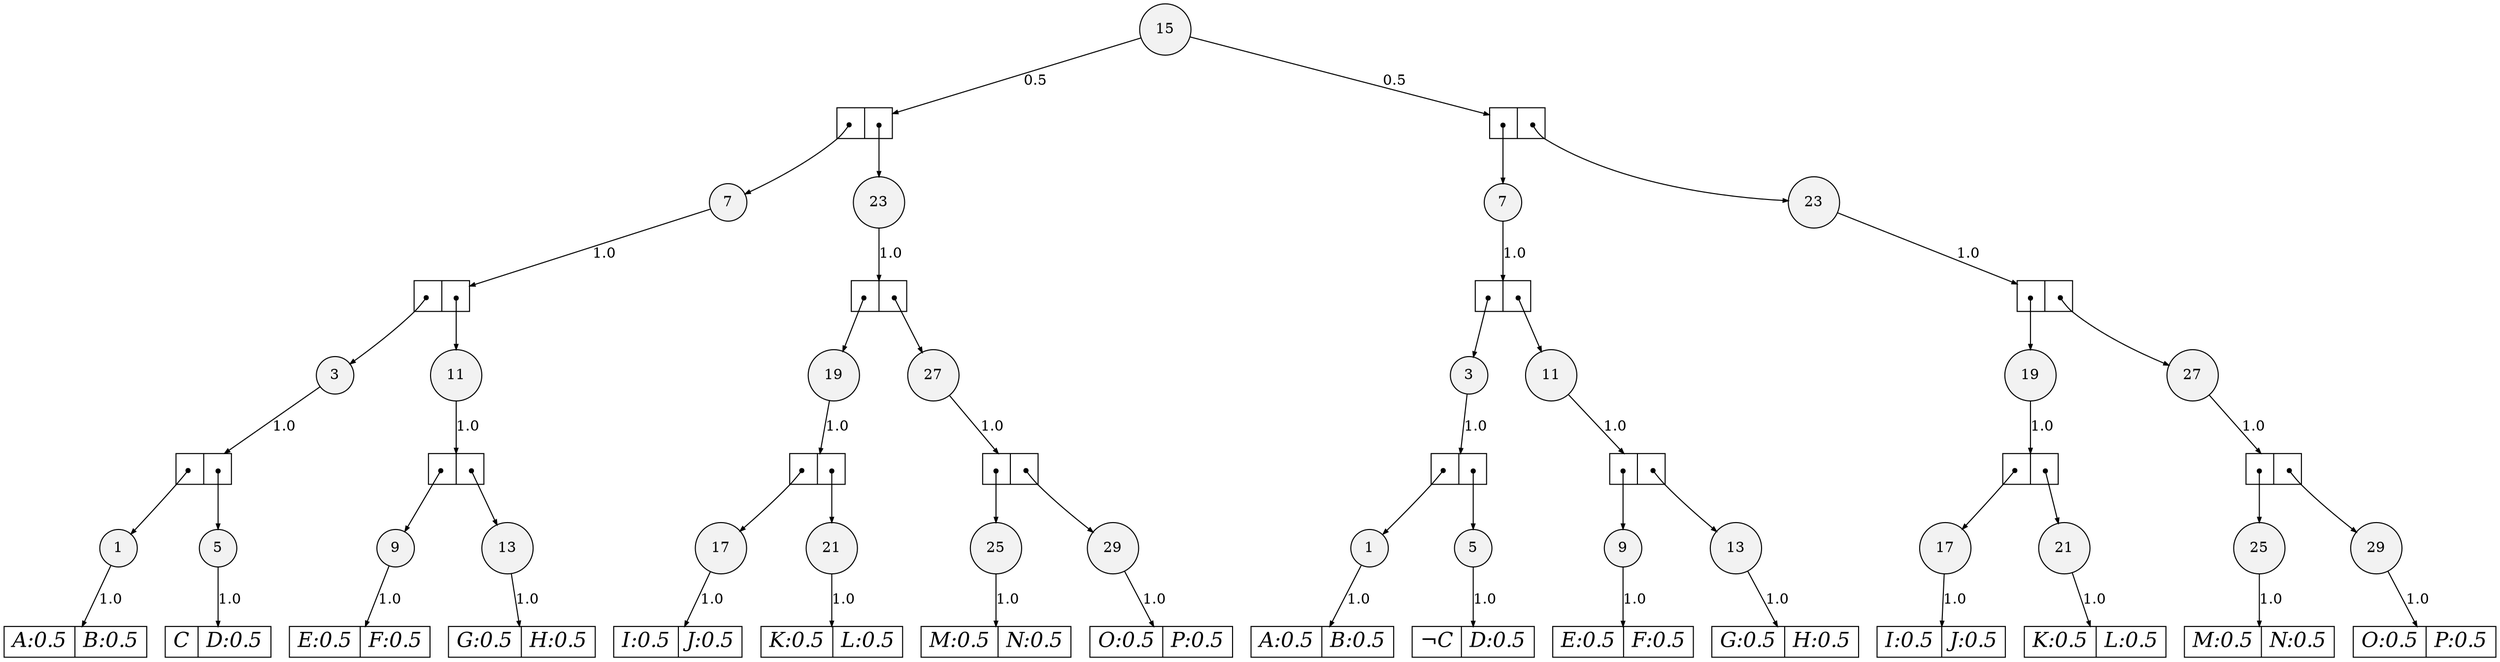 digraph sdd {

overlap=false

      n97 [label= "29",style=filled,fillcolor=gray95,shape=circle,height=.25,width=.25];
n97e0
    [label= "<L>O:0.5|<R>P:0.5",
    shape=record,
    fontsize=20,
    fontname="Times-Italic",
    fillcolor=white,
    style=filled,
    fixedsize=false,
    height=.30];

                                       n97->n97e0 [arrowsize=.50, label="1.0"];

n99 [label= "25",style=filled,fillcolor=gray95,shape=circle,height=.25,width=.25];
n99e0
    [label= "<L>M:0.5|<R>N:0.5",
    shape=record,
    fontsize=20,
    fontname="Times-Italic",
    fillcolor=white,
    style=filled,
    fixedsize=false,
    height=.30];

                                       n99->n99e0 [arrowsize=.50, label="1.0"];

n101 [label= "21",style=filled,fillcolor=gray95,shape=circle,height=.25,width=.25];
n101e0
    [label= "<L>K:0.5|<R>L:0.5",
    shape=record,
    fontsize=20,
    fontname="Times-Italic",
    fillcolor=white,
    style=filled,
    fixedsize=false,
    height=.30];

                                       n101->n101e0 [arrowsize=.50, label="1.0"];

n103 [label= "17",style=filled,fillcolor=gray95,shape=circle,height=.25,width=.25];
n103e0
    [label= "<L>I:0.5|<R>J:0.5",
    shape=record,
    fontsize=20,
    fontname="Times-Italic",
    fillcolor=white,
    style=filled,
    fixedsize=false,
    height=.30];

                                       n103->n103e0 [arrowsize=.50, label="1.0"];

n105 [label= "13",style=filled,fillcolor=gray95,shape=circle,height=.25,width=.25];
n105e0
    [label= "<L>G:0.5|<R>H:0.5",
    shape=record,
    fontsize=20,
    fontname="Times-Italic",
    fillcolor=white,
    style=filled,
    fixedsize=false,
    height=.30];

                                       n105->n105e0 [arrowsize=.50, label="1.0"];

n107 [label= "9",style=filled,fillcolor=gray95,shape=circle,height=.25,width=.25];
n107e0
    [label= "<L>E:0.5|<R>F:0.5",
    shape=record,
    fontsize=20,
    fontname="Times-Italic",
    fillcolor=white,
    style=filled,
    fixedsize=false,
    height=.30];

                                       n107->n107e0 [arrowsize=.50, label="1.0"];

n109 [label= "5",style=filled,fillcolor=gray95,shape=circle,height=.25,width=.25];
n109e0
    [label= "<L>&not;C|<R>D:0.5",
    shape=record,
    fontsize=20,
    fontname="Times-Italic",
    fillcolor=white,
    style=filled,
    fixedsize=false,
    height=.30];

                                       n109->n109e0 [arrowsize=.50, label="1.0"];

n111 [label= "1",style=filled,fillcolor=gray95,shape=circle,height=.25,width=.25];
n111e0
    [label= "<L>A:0.5|<R>B:0.5",
    shape=record,
    fontsize=20,
    fontname="Times-Italic",
    fillcolor=white,
    style=filled,
    fixedsize=false,
    height=.30];

                                       n111->n111e0 [arrowsize=.50, label="1.0"];

n96 [label= "29",style=filled,fillcolor=gray95,shape=circle,height=.25,width=.25];
n96e0
    [label= "<L>O:0.5|<R>P:0.5",
    shape=record,
    fontsize=20,
    fontname="Times-Italic",
    fillcolor=white,
    style=filled,
    fixedsize=false,
    height=.30];

                                       n96->n96e0 [arrowsize=.50, label="1.0"];

n98 [label= "25",style=filled,fillcolor=gray95,shape=circle,height=.25,width=.25];
n98e0
    [label= "<L>M:0.5|<R>N:0.5",
    shape=record,
    fontsize=20,
    fontname="Times-Italic",
    fillcolor=white,
    style=filled,
    fixedsize=false,
    height=.30];

                                       n98->n98e0 [arrowsize=.50, label="1.0"];

n100 [label= "21",style=filled,fillcolor=gray95,shape=circle,height=.25,width=.25];
n100e0
    [label= "<L>K:0.5|<R>L:0.5",
    shape=record,
    fontsize=20,
    fontname="Times-Italic",
    fillcolor=white,
    style=filled,
    fixedsize=false,
    height=.30];

                                       n100->n100e0 [arrowsize=.50, label="1.0"];

n102 [label= "17",style=filled,fillcolor=gray95,shape=circle,height=.25,width=.25];
n102e0
    [label= "<L>I:0.5|<R>J:0.5",
    shape=record,
    fontsize=20,
    fontname="Times-Italic",
    fillcolor=white,
    style=filled,
    fixedsize=false,
    height=.30];

                                       n102->n102e0 [arrowsize=.50, label="1.0"];

n104 [label= "13",style=filled,fillcolor=gray95,shape=circle,height=.25,width=.25];
n104e0
    [label= "<L>G:0.5|<R>H:0.5",
    shape=record,
    fontsize=20,
    fontname="Times-Italic",
    fillcolor=white,
    style=filled,
    fixedsize=false,
    height=.30];

                                       n104->n104e0 [arrowsize=.50, label="1.0"];

n106 [label= "9",style=filled,fillcolor=gray95,shape=circle,height=.25,width=.25];
n106e0
    [label= "<L>E:0.5|<R>F:0.5",
    shape=record,
    fontsize=20,
    fontname="Times-Italic",
    fillcolor=white,
    style=filled,
    fixedsize=false,
    height=.30];

                                       n106->n106e0 [arrowsize=.50, label="1.0"];

n108 [label= "5",style=filled,fillcolor=gray95,shape=circle,height=.25,width=.25];
n108e0
    [label= "<L>C|<R>D:0.5",
    shape=record,
    fontsize=20,
    fontname="Times-Italic",
    fillcolor=white,
    style=filled,
    fixedsize=false,
    height=.30];

                                       n108->n108e0 [arrowsize=.50, label="1.0"];

n110 [label= "1",style=filled,fillcolor=gray95,shape=circle,height=.25,width=.25];
n110e0
    [label= "<L>A:0.5|<R>B:0.5",
    shape=record,
    fontsize=20,
    fontname="Times-Italic",
    fillcolor=white,
    style=filled,
    fixedsize=false,
    height=.30];

                                       n110->n110e0 [arrowsize=.50, label="1.0"];

n113 [label= "27",style=filled,fillcolor=gray95,shape=circle,height=.25,width=.25];
n113e0
    [label= "<L>|<R>",
    shape=record,
    fontsize=20,
    fontname="Times-Italic",
    fillcolor=white,
    style=filled,
    fixedsize=false,
    height=.30];

                                       n113->n113e0 [arrowsize=.50, label="1.0"];
n113e0:L:c->n99 [arrowsize=.50,tailclip=false,arrowtail=dot,dir=both];
n113e0:R:c->n97 [arrowsize=.50,tailclip=false,arrowtail=dot,dir=both];

n115 [label= "19",style=filled,fillcolor=gray95,shape=circle,height=.25,width=.25];
n115e0
    [label= "<L>|<R>",
    shape=record,
    fontsize=20,
    fontname="Times-Italic",
    fillcolor=white,
    style=filled,
    fixedsize=false,
    height=.30];

                                       n115->n115e0 [arrowsize=.50, label="1.0"];
n115e0:L:c->n103 [arrowsize=.50,tailclip=false,arrowtail=dot,dir=both];
n115e0:R:c->n101 [arrowsize=.50,tailclip=false,arrowtail=dot,dir=both];

n117 [label= "11",style=filled,fillcolor=gray95,shape=circle,height=.25,width=.25];
n117e0
    [label= "<L>|<R>",
    shape=record,
    fontsize=20,
    fontname="Times-Italic",
    fillcolor=white,
    style=filled,
    fixedsize=false,
    height=.30];

                                       n117->n117e0 [arrowsize=.50, label="1.0"];
n117e0:L:c->n107 [arrowsize=.50,tailclip=false,arrowtail=dot,dir=both];
n117e0:R:c->n105 [arrowsize=.50,tailclip=false,arrowtail=dot,dir=both];

n119 [label= "3",style=filled,fillcolor=gray95,shape=circle,height=.25,width=.25];
n119e0
    [label= "<L>|<R>",
    shape=record,
    fontsize=20,
    fontname="Times-Italic",
    fillcolor=white,
    style=filled,
    fixedsize=false,
    height=.30];

                                       n119->n119e0 [arrowsize=.50, label="1.0"];
n119e0:L:c->n111 [arrowsize=.50,tailclip=false,arrowtail=dot,dir=both];
n119e0:R:c->n109 [arrowsize=.50,tailclip=false,arrowtail=dot,dir=both];

n112 [label= "27",style=filled,fillcolor=gray95,shape=circle,height=.25,width=.25];
n112e0
    [label= "<L>|<R>",
    shape=record,
    fontsize=20,
    fontname="Times-Italic",
    fillcolor=white,
    style=filled,
    fixedsize=false,
    height=.30];

                                       n112->n112e0 [arrowsize=.50, label="1.0"];
n112e0:L:c->n98 [arrowsize=.50,tailclip=false,arrowtail=dot,dir=both];
n112e0:R:c->n96 [arrowsize=.50,tailclip=false,arrowtail=dot,dir=both];

n114 [label= "19",style=filled,fillcolor=gray95,shape=circle,height=.25,width=.25];
n114e0
    [label= "<L>|<R>",
    shape=record,
    fontsize=20,
    fontname="Times-Italic",
    fillcolor=white,
    style=filled,
    fixedsize=false,
    height=.30];

                                       n114->n114e0 [arrowsize=.50, label="1.0"];
n114e0:L:c->n102 [arrowsize=.50,tailclip=false,arrowtail=dot,dir=both];
n114e0:R:c->n100 [arrowsize=.50,tailclip=false,arrowtail=dot,dir=both];

n116 [label= "11",style=filled,fillcolor=gray95,shape=circle,height=.25,width=.25];
n116e0
    [label= "<L>|<R>",
    shape=record,
    fontsize=20,
    fontname="Times-Italic",
    fillcolor=white,
    style=filled,
    fixedsize=false,
    height=.30];

                                       n116->n116e0 [arrowsize=.50, label="1.0"];
n116e0:L:c->n106 [arrowsize=.50,tailclip=false,arrowtail=dot,dir=both];
n116e0:R:c->n104 [arrowsize=.50,tailclip=false,arrowtail=dot,dir=both];

n118 [label= "3",style=filled,fillcolor=gray95,shape=circle,height=.25,width=.25];
n118e0
    [label= "<L>|<R>",
    shape=record,
    fontsize=20,
    fontname="Times-Italic",
    fillcolor=white,
    style=filled,
    fixedsize=false,
    height=.30];

                                       n118->n118e0 [arrowsize=.50, label="1.0"];
n118e0:L:c->n110 [arrowsize=.50,tailclip=false,arrowtail=dot,dir=both];
n118e0:R:c->n108 [arrowsize=.50,tailclip=false,arrowtail=dot,dir=both];

n121 [label= "23",style=filled,fillcolor=gray95,shape=circle,height=.25,width=.25];
n121e0
    [label= "<L>|<R>",
    shape=record,
    fontsize=20,
    fontname="Times-Italic",
    fillcolor=white,
    style=filled,
    fixedsize=false,
    height=.30];

                                       n121->n121e0 [arrowsize=.50, label="1.0"];
n121e0:L:c->n115 [arrowsize=.50,tailclip=false,arrowtail=dot,dir=both];
n121e0:R:c->n113 [arrowsize=.50,tailclip=false,arrowtail=dot,dir=both];

n123 [label= "7",style=filled,fillcolor=gray95,shape=circle,height=.25,width=.25];
n123e0
    [label= "<L>|<R>",
    shape=record,
    fontsize=20,
    fontname="Times-Italic",
    fillcolor=white,
    style=filled,
    fixedsize=false,
    height=.30];

                                       n123->n123e0 [arrowsize=.50, label="1.0"];
n123e0:L:c->n119 [arrowsize=.50,tailclip=false,arrowtail=dot,dir=both];
n123e0:R:c->n117 [arrowsize=.50,tailclip=false,arrowtail=dot,dir=both];

n120 [label= "23",style=filled,fillcolor=gray95,shape=circle,height=.25,width=.25];
n120e0
    [label= "<L>|<R>",
    shape=record,
    fontsize=20,
    fontname="Times-Italic",
    fillcolor=white,
    style=filled,
    fixedsize=false,
    height=.30];

                                       n120->n120e0 [arrowsize=.50, label="1.0"];
n120e0:L:c->n114 [arrowsize=.50,tailclip=false,arrowtail=dot,dir=both];
n120e0:R:c->n112 [arrowsize=.50,tailclip=false,arrowtail=dot,dir=both];

n122 [label= "7",style=filled,fillcolor=gray95,shape=circle,height=.25,width=.25];
n122e0
    [label= "<L>|<R>",
    shape=record,
    fontsize=20,
    fontname="Times-Italic",
    fillcolor=white,
    style=filled,
    fixedsize=false,
    height=.30];

                                       n122->n122e0 [arrowsize=.50, label="1.0"];
n122e0:L:c->n118 [arrowsize=.50,tailclip=false,arrowtail=dot,dir=both];
n122e0:R:c->n116 [arrowsize=.50,tailclip=false,arrowtail=dot,dir=both];

n63 [label= "15",style=filled,fillcolor=gray95,shape=circle,height=.25,width=.25];
n63e0
    [label= "<L>|<R>",
    shape=record,
    fontsize=20,
    fontname="Times-Italic",
    fillcolor=white,
    style=filled,
    fixedsize=false,
    height=.30];

                                       n63->n63e0 [arrowsize=.50, label="0.5"];
n63e0:L:c->n122 [arrowsize=.50,tailclip=false,arrowtail=dot,dir=both];
n63e0:R:c->n120 [arrowsize=.50,tailclip=false,arrowtail=dot,dir=both];
n63e1
    [label= "<L>|<R>",
    shape=record,
    fontsize=20,
    fontname="Times-Italic",
    fillcolor=white,
    style=filled,
    fixedsize=false,
    height=.30];

                                       n63->n63e1 [arrowsize=.50, label="0.5"];
n63e1:L:c->n123 [arrowsize=.50,tailclip=false,arrowtail=dot,dir=both];
n63e1:R:c->n121 [arrowsize=.50,tailclip=false,arrowtail=dot,dir=both];


}